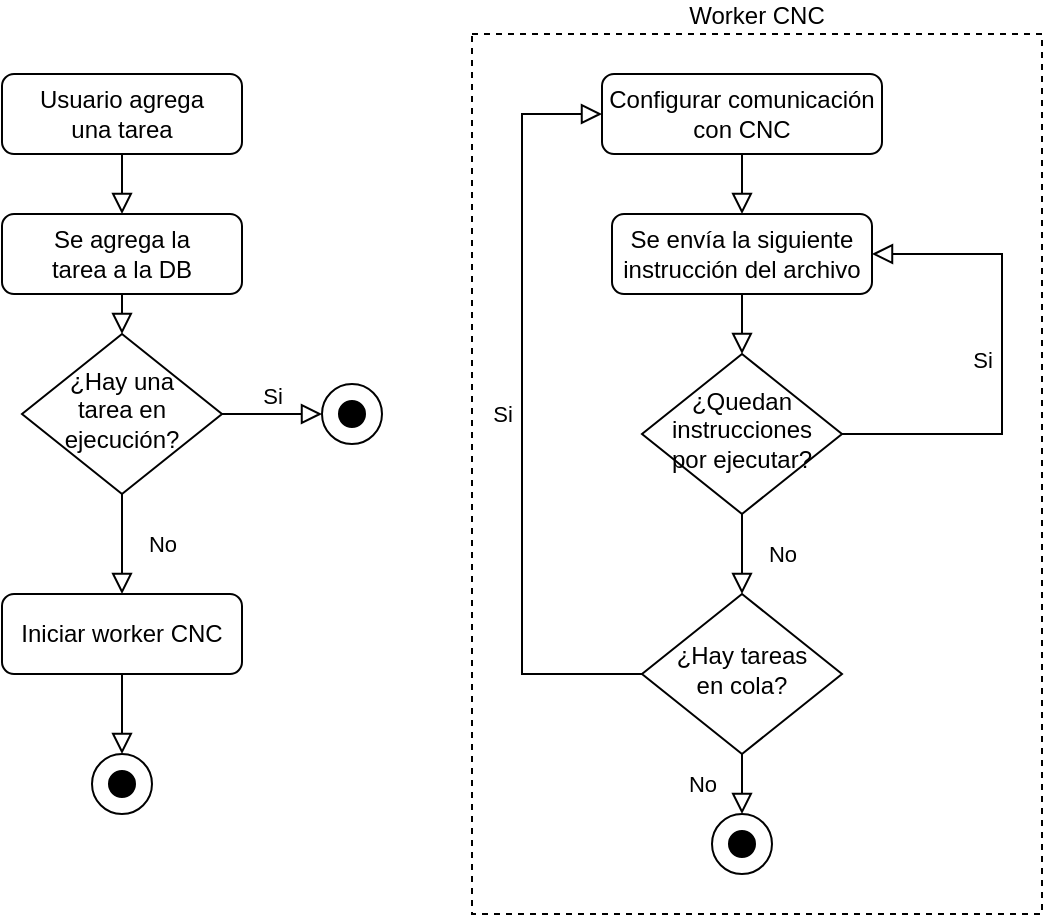<mxfile version="21.1.2" type="device">
  <diagram id="C5RBs43oDa-KdzZeNtuy" name="Page-1">
    <mxGraphModel dx="733" dy="385" grid="1" gridSize="10" guides="1" tooltips="1" connect="1" arrows="1" fold="1" page="1" pageScale="1" pageWidth="827" pageHeight="1169" math="0" shadow="0">
      <root>
        <mxCell id="WIyWlLk6GJQsqaUBKTNV-0" />
        <mxCell id="WIyWlLk6GJQsqaUBKTNV-1" parent="WIyWlLk6GJQsqaUBKTNV-0" />
        <mxCell id="JyKjkShtgU8NE3siOAgV-40" value="Worker CNC" style="rounded=0;whiteSpace=wrap;html=1;fillStyle=auto;fillColor=none;dashed=1;align=center;horizontal=1;labelPosition=center;verticalLabelPosition=top;verticalAlign=bottom;labelBackgroundColor=default;" vertex="1" parent="WIyWlLk6GJQsqaUBKTNV-1">
          <mxGeometry x="395" y="20" width="285" height="440" as="geometry" />
        </mxCell>
        <mxCell id="JyKjkShtgU8NE3siOAgV-2" style="edgeStyle=orthogonalEdgeStyle;rounded=0;orthogonalLoop=1;jettySize=auto;html=1;exitX=0.5;exitY=1;exitDx=0;exitDy=0;entryX=0.5;entryY=0;entryDx=0;entryDy=0;endArrow=block;endFill=0;endSize=8;" edge="1" parent="WIyWlLk6GJQsqaUBKTNV-1" source="WIyWlLk6GJQsqaUBKTNV-3" target="JyKjkShtgU8NE3siOAgV-0">
          <mxGeometry relative="1" as="geometry" />
        </mxCell>
        <mxCell id="WIyWlLk6GJQsqaUBKTNV-3" value="Usuario agrega&lt;br&gt;una tarea" style="rounded=1;whiteSpace=wrap;html=1;fontSize=12;glass=0;strokeWidth=1;shadow=0;" parent="WIyWlLk6GJQsqaUBKTNV-1" vertex="1">
          <mxGeometry x="160" y="40" width="120" height="40" as="geometry" />
        </mxCell>
        <mxCell id="WIyWlLk6GJQsqaUBKTNV-4" value="No" style="rounded=0;html=1;jettySize=auto;orthogonalLoop=1;fontSize=11;endArrow=block;endFill=0;endSize=8;strokeWidth=1;shadow=0;labelBackgroundColor=none;edgeStyle=orthogonalEdgeStyle;entryX=0.5;entryY=0;entryDx=0;entryDy=0;" parent="WIyWlLk6GJQsqaUBKTNV-1" source="WIyWlLk6GJQsqaUBKTNV-6" target="WIyWlLk6GJQsqaUBKTNV-12" edge="1">
          <mxGeometry y="20" relative="1" as="geometry">
            <mxPoint as="offset" />
          </mxGeometry>
        </mxCell>
        <mxCell id="WIyWlLk6GJQsqaUBKTNV-5" value="Si" style="edgeStyle=orthogonalEdgeStyle;rounded=0;html=1;jettySize=auto;orthogonalLoop=1;fontSize=11;endArrow=block;endFill=0;endSize=8;strokeWidth=1;shadow=0;labelBackgroundColor=none;" parent="WIyWlLk6GJQsqaUBKTNV-1" source="WIyWlLk6GJQsqaUBKTNV-6" edge="1">
          <mxGeometry y="10" relative="1" as="geometry">
            <mxPoint as="offset" />
            <mxPoint x="320" y="210" as="targetPoint" />
          </mxGeometry>
        </mxCell>
        <mxCell id="WIyWlLk6GJQsqaUBKTNV-6" value="¿Hay una&lt;br&gt;tarea en ejecución?" style="rhombus;whiteSpace=wrap;html=1;shadow=0;fontFamily=Helvetica;fontSize=12;align=center;strokeWidth=1;spacing=6;spacingTop=-4;" parent="WIyWlLk6GJQsqaUBKTNV-1" vertex="1">
          <mxGeometry x="170" y="170" width="100" height="80" as="geometry" />
        </mxCell>
        <mxCell id="JyKjkShtgU8NE3siOAgV-8" style="edgeStyle=orthogonalEdgeStyle;rounded=0;orthogonalLoop=1;jettySize=auto;html=1;exitX=0.5;exitY=1;exitDx=0;exitDy=0;entryX=0.5;entryY=0;entryDx=0;entryDy=0;endArrow=block;endFill=0;endSize=8;" edge="1" parent="WIyWlLk6GJQsqaUBKTNV-1" source="WIyWlLk6GJQsqaUBKTNV-12" target="JyKjkShtgU8NE3siOAgV-6">
          <mxGeometry relative="1" as="geometry" />
        </mxCell>
        <mxCell id="WIyWlLk6GJQsqaUBKTNV-12" value="Iniciar worker CNC" style="rounded=1;whiteSpace=wrap;html=1;fontSize=12;glass=0;strokeWidth=1;shadow=0;" parent="WIyWlLk6GJQsqaUBKTNV-1" vertex="1">
          <mxGeometry x="160" y="300" width="120" height="40" as="geometry" />
        </mxCell>
        <mxCell id="JyKjkShtgU8NE3siOAgV-3" style="edgeStyle=orthogonalEdgeStyle;rounded=0;orthogonalLoop=1;jettySize=auto;html=1;exitX=0.5;exitY=1;exitDx=0;exitDy=0;entryX=0.5;entryY=0;entryDx=0;entryDy=0;endArrow=block;endFill=0;endSize=8;" edge="1" parent="WIyWlLk6GJQsqaUBKTNV-1" source="JyKjkShtgU8NE3siOAgV-0" target="WIyWlLk6GJQsqaUBKTNV-6">
          <mxGeometry relative="1" as="geometry" />
        </mxCell>
        <mxCell id="JyKjkShtgU8NE3siOAgV-0" value="Se agrega la&lt;br&gt;tarea a la DB" style="rounded=1;whiteSpace=wrap;html=1;fontSize=12;glass=0;strokeWidth=1;shadow=0;" vertex="1" parent="WIyWlLk6GJQsqaUBKTNV-1">
          <mxGeometry x="160" y="110" width="120" height="40" as="geometry" />
        </mxCell>
        <mxCell id="JyKjkShtgU8NE3siOAgV-4" value="" style="ellipse;whiteSpace=wrap;html=1;aspect=fixed;" vertex="1" parent="WIyWlLk6GJQsqaUBKTNV-1">
          <mxGeometry x="320" y="195" width="30" height="30" as="geometry" />
        </mxCell>
        <mxCell id="JyKjkShtgU8NE3siOAgV-5" value="" style="ellipse;whiteSpace=wrap;html=1;aspect=fixed;fillColor=#000000;strokeColor=#FFFFFF;" vertex="1" parent="WIyWlLk6GJQsqaUBKTNV-1">
          <mxGeometry x="327.5" y="202.5" width="15" height="15" as="geometry" />
        </mxCell>
        <mxCell id="JyKjkShtgU8NE3siOAgV-6" value="" style="ellipse;whiteSpace=wrap;html=1;aspect=fixed;" vertex="1" parent="WIyWlLk6GJQsqaUBKTNV-1">
          <mxGeometry x="205" y="380" width="30" height="30" as="geometry" />
        </mxCell>
        <mxCell id="JyKjkShtgU8NE3siOAgV-7" value="" style="ellipse;whiteSpace=wrap;html=1;aspect=fixed;fillColor=#000000;strokeColor=#FFFFFF;" vertex="1" parent="WIyWlLk6GJQsqaUBKTNV-1">
          <mxGeometry x="212.5" y="387.5" width="15" height="15" as="geometry" />
        </mxCell>
        <mxCell id="JyKjkShtgU8NE3siOAgV-9" style="edgeStyle=orthogonalEdgeStyle;rounded=0;orthogonalLoop=1;jettySize=auto;html=1;exitX=0.5;exitY=1;exitDx=0;exitDy=0;entryX=0.5;entryY=0;entryDx=0;entryDy=0;endArrow=block;endFill=0;endSize=8;" edge="1" parent="WIyWlLk6GJQsqaUBKTNV-1" source="JyKjkShtgU8NE3siOAgV-10" target="JyKjkShtgU8NE3siOAgV-17">
          <mxGeometry relative="1" as="geometry" />
        </mxCell>
        <mxCell id="JyKjkShtgU8NE3siOAgV-10" value="Configurar comunicación&lt;br&gt;con CNC" style="rounded=1;whiteSpace=wrap;html=1;fontSize=12;glass=0;strokeWidth=1;shadow=0;" vertex="1" parent="WIyWlLk6GJQsqaUBKTNV-1">
          <mxGeometry x="460" y="40" width="140" height="40" as="geometry" />
        </mxCell>
        <mxCell id="JyKjkShtgU8NE3siOAgV-11" value="No" style="rounded=0;html=1;jettySize=auto;orthogonalLoop=1;fontSize=11;endArrow=block;endFill=0;endSize=8;strokeWidth=1;shadow=0;labelBackgroundColor=none;edgeStyle=orthogonalEdgeStyle;entryX=0.5;entryY=0;entryDx=0;entryDy=0;" edge="1" parent="WIyWlLk6GJQsqaUBKTNV-1" source="JyKjkShtgU8NE3siOAgV-13" target="JyKjkShtgU8NE3siOAgV-33">
          <mxGeometry y="20" relative="1" as="geometry">
            <mxPoint as="offset" />
            <mxPoint x="530" y="310" as="targetPoint" />
          </mxGeometry>
        </mxCell>
        <mxCell id="JyKjkShtgU8NE3siOAgV-12" value="Si" style="edgeStyle=orthogonalEdgeStyle;rounded=0;html=1;jettySize=auto;orthogonalLoop=1;fontSize=11;endArrow=block;endFill=0;endSize=8;strokeWidth=1;shadow=0;labelBackgroundColor=none;entryX=1;entryY=0.5;entryDx=0;entryDy=0;exitX=1;exitY=0.5;exitDx=0;exitDy=0;" edge="1" parent="WIyWlLk6GJQsqaUBKTNV-1" source="JyKjkShtgU8NE3siOAgV-13" target="JyKjkShtgU8NE3siOAgV-17">
          <mxGeometry y="10" relative="1" as="geometry">
            <mxPoint as="offset" />
            <mxPoint x="630" y="220" as="targetPoint" />
            <Array as="points">
              <mxPoint x="660" y="220" />
              <mxPoint x="660" y="130" />
            </Array>
          </mxGeometry>
        </mxCell>
        <mxCell id="JyKjkShtgU8NE3siOAgV-13" value="¿Quedan instrucciones por ejecutar?" style="rhombus;whiteSpace=wrap;html=1;shadow=0;fontFamily=Helvetica;fontSize=12;align=center;strokeWidth=1;spacing=6;spacingTop=-4;" vertex="1" parent="WIyWlLk6GJQsqaUBKTNV-1">
          <mxGeometry x="480" y="180" width="100" height="80" as="geometry" />
        </mxCell>
        <mxCell id="JyKjkShtgU8NE3siOAgV-16" style="edgeStyle=orthogonalEdgeStyle;rounded=0;orthogonalLoop=1;jettySize=auto;html=1;exitX=0.5;exitY=1;exitDx=0;exitDy=0;entryX=0.5;entryY=0;entryDx=0;entryDy=0;endArrow=block;endFill=0;endSize=8;" edge="1" parent="WIyWlLk6GJQsqaUBKTNV-1" source="JyKjkShtgU8NE3siOAgV-17" target="JyKjkShtgU8NE3siOAgV-13">
          <mxGeometry relative="1" as="geometry" />
        </mxCell>
        <mxCell id="JyKjkShtgU8NE3siOAgV-17" value="Se envía la siguiente instrucción del archivo" style="rounded=1;whiteSpace=wrap;html=1;fontSize=12;glass=0;strokeWidth=1;shadow=0;" vertex="1" parent="WIyWlLk6GJQsqaUBKTNV-1">
          <mxGeometry x="465" y="110" width="130" height="40" as="geometry" />
        </mxCell>
        <mxCell id="JyKjkShtgU8NE3siOAgV-31" value="No" style="rounded=0;html=1;jettySize=auto;orthogonalLoop=1;fontSize=11;endArrow=block;endFill=0;endSize=8;strokeWidth=1;shadow=0;labelBackgroundColor=none;edgeStyle=orthogonalEdgeStyle;entryX=0.5;entryY=0;entryDx=0;entryDy=0;" edge="1" parent="WIyWlLk6GJQsqaUBKTNV-1" source="JyKjkShtgU8NE3siOAgV-33" target="JyKjkShtgU8NE3siOAgV-38">
          <mxGeometry y="20" relative="1" as="geometry">
            <mxPoint as="offset" />
            <mxPoint x="530" y="430" as="targetPoint" />
          </mxGeometry>
        </mxCell>
        <mxCell id="JyKjkShtgU8NE3siOAgV-32" value="Si" style="edgeStyle=orthogonalEdgeStyle;rounded=0;html=1;jettySize=auto;orthogonalLoop=1;fontSize=11;endArrow=block;endFill=0;endSize=8;strokeWidth=1;shadow=0;labelBackgroundColor=none;exitX=0;exitY=0.5;exitDx=0;exitDy=0;entryX=0;entryY=0.5;entryDx=0;entryDy=0;" edge="1" parent="WIyWlLk6GJQsqaUBKTNV-1" source="JyKjkShtgU8NE3siOAgV-33" target="JyKjkShtgU8NE3siOAgV-10">
          <mxGeometry y="10" relative="1" as="geometry">
            <mxPoint as="offset" />
            <mxPoint x="630" y="340" as="targetPoint" />
            <Array as="points">
              <mxPoint x="420" y="340" />
              <mxPoint x="420" y="60" />
            </Array>
          </mxGeometry>
        </mxCell>
        <mxCell id="JyKjkShtgU8NE3siOAgV-33" value="¿Hay tareas&lt;br&gt;en cola?" style="rhombus;whiteSpace=wrap;html=1;shadow=0;fontFamily=Helvetica;fontSize=12;align=center;strokeWidth=1;spacing=6;spacingTop=-4;" vertex="1" parent="WIyWlLk6GJQsqaUBKTNV-1">
          <mxGeometry x="480" y="300" width="100" height="80" as="geometry" />
        </mxCell>
        <mxCell id="JyKjkShtgU8NE3siOAgV-38" value="" style="ellipse;whiteSpace=wrap;html=1;aspect=fixed;" vertex="1" parent="WIyWlLk6GJQsqaUBKTNV-1">
          <mxGeometry x="515" y="410" width="30" height="30" as="geometry" />
        </mxCell>
        <mxCell id="JyKjkShtgU8NE3siOAgV-39" value="" style="ellipse;whiteSpace=wrap;html=1;aspect=fixed;fillColor=#000000;strokeColor=#FFFFFF;" vertex="1" parent="WIyWlLk6GJQsqaUBKTNV-1">
          <mxGeometry x="522.5" y="417.5" width="15" height="15" as="geometry" />
        </mxCell>
      </root>
    </mxGraphModel>
  </diagram>
</mxfile>
